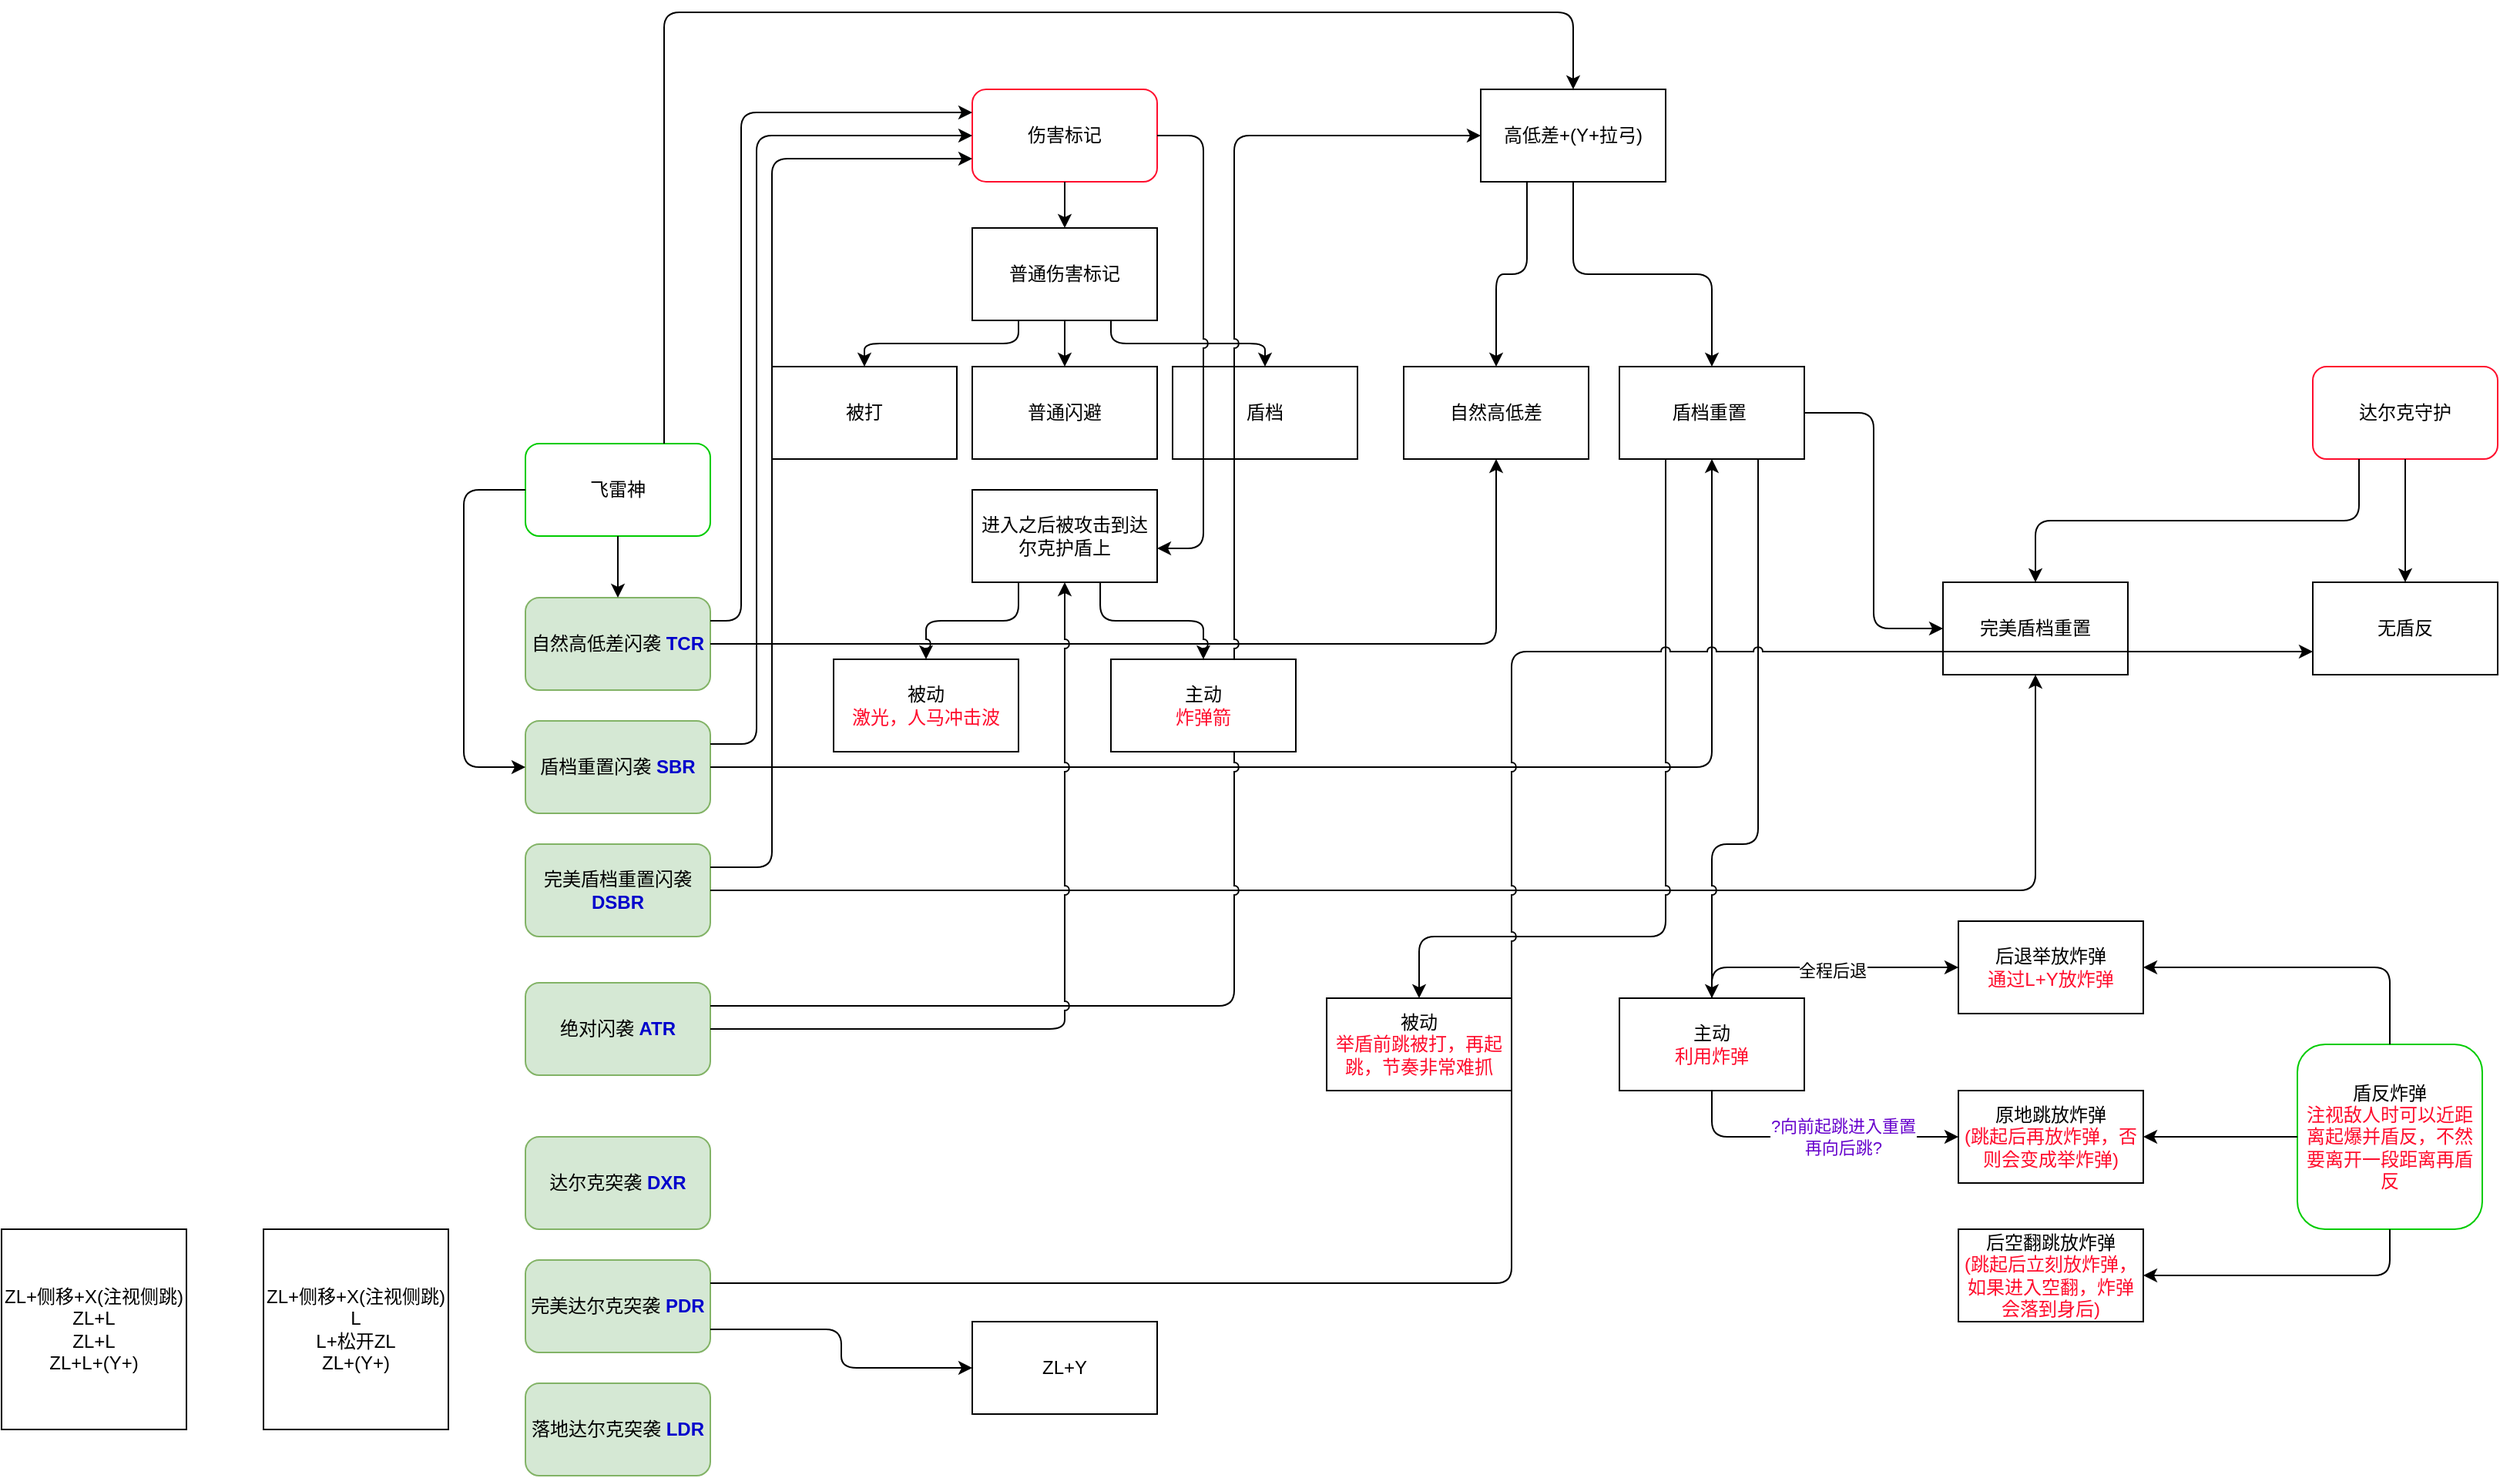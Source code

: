 <mxfile version="14.9.8" type="github">
  <diagram id="xsozCrFMCUInGNj29Tw-" name="Page-1">
    <mxGraphModel dx="2364" dy="922" grid="1" gridSize="10" guides="1" tooltips="1" connect="1" arrows="1" fold="1" page="1" pageScale="1" pageWidth="850" pageHeight="1100" math="0" shadow="0">
      <root>
        <mxCell id="0" />
        <mxCell id="1" parent="0" />
        <mxCell id="lfAO867idKvEuOiU2Tfm-1" value="飞雷神" style="rounded=1;whiteSpace=wrap;html=1;strokeColor=#00CC00;" vertex="1" parent="1">
          <mxGeometry x="-40" y="420" width="120" height="60" as="geometry" />
        </mxCell>
        <mxCell id="lfAO867idKvEuOiU2Tfm-2" value="伤害标记" style="rounded=1;whiteSpace=wrap;html=1;strokeWidth=1;strokeColor=#FF0D2D;" vertex="1" parent="1">
          <mxGeometry x="250" y="190" width="120" height="60" as="geometry" />
        </mxCell>
        <mxCell id="lfAO867idKvEuOiU2Tfm-3" value="普通伤害标记" style="rounded=0;whiteSpace=wrap;html=1;" vertex="1" parent="1">
          <mxGeometry x="250" y="280" width="120" height="60" as="geometry" />
        </mxCell>
        <mxCell id="lfAO867idKvEuOiU2Tfm-4" value="被打" style="rounded=0;whiteSpace=wrap;html=1;" vertex="1" parent="1">
          <mxGeometry x="120" y="370" width="120" height="60" as="geometry" />
        </mxCell>
        <mxCell id="lfAO867idKvEuOiU2Tfm-5" value="普通闪避" style="rounded=0;whiteSpace=wrap;html=1;" vertex="1" parent="1">
          <mxGeometry x="250" y="370" width="120" height="60" as="geometry" />
        </mxCell>
        <mxCell id="lfAO867idKvEuOiU2Tfm-6" value="盾档" style="rounded=0;whiteSpace=wrap;html=1;" vertex="1" parent="1">
          <mxGeometry x="380" y="370" width="120" height="60" as="geometry" />
        </mxCell>
        <mxCell id="lfAO867idKvEuOiU2Tfm-8" value="" style="edgeStyle=elbowEdgeStyle;elbow=vertical;endArrow=classic;html=1;entryX=0.5;entryY=0;entryDx=0;entryDy=0;exitX=0.5;exitY=1;exitDx=0;exitDy=0;" edge="1" parent="1" source="lfAO867idKvEuOiU2Tfm-2" target="lfAO867idKvEuOiU2Tfm-3">
          <mxGeometry width="50" height="50" relative="1" as="geometry">
            <mxPoint x="400" y="430" as="sourcePoint" />
            <mxPoint x="450" y="380" as="targetPoint" />
          </mxGeometry>
        </mxCell>
        <mxCell id="lfAO867idKvEuOiU2Tfm-9" value="" style="edgeStyle=elbowEdgeStyle;elbow=vertical;endArrow=classic;html=1;entryX=0.5;entryY=0;entryDx=0;entryDy=0;exitX=0.25;exitY=1;exitDx=0;exitDy=0;entryPerimeter=0;" edge="1" parent="1" source="lfAO867idKvEuOiU2Tfm-3" target="lfAO867idKvEuOiU2Tfm-4">
          <mxGeometry width="50" height="50" relative="1" as="geometry">
            <mxPoint x="530" y="360" as="sourcePoint" />
            <mxPoint x="450" y="410" as="targetPoint" />
          </mxGeometry>
        </mxCell>
        <mxCell id="lfAO867idKvEuOiU2Tfm-10" value="" style="edgeStyle=elbowEdgeStyle;elbow=vertical;endArrow=classic;html=1;entryX=0.5;entryY=0;entryDx=0;entryDy=0;exitX=0.75;exitY=1;exitDx=0;exitDy=0;" edge="1" parent="1" source="lfAO867idKvEuOiU2Tfm-3" target="lfAO867idKvEuOiU2Tfm-6">
          <mxGeometry width="50" height="50" relative="1" as="geometry">
            <mxPoint x="450" y="470" as="sourcePoint" />
            <mxPoint x="320" y="510" as="targetPoint" />
          </mxGeometry>
        </mxCell>
        <mxCell id="lfAO867idKvEuOiU2Tfm-11" value="" style="endArrow=classic;html=1;entryX=0.5;entryY=0;entryDx=0;entryDy=0;exitX=0.5;exitY=1;exitDx=0;exitDy=0;" edge="1" parent="1" source="lfAO867idKvEuOiU2Tfm-3" target="lfAO867idKvEuOiU2Tfm-5">
          <mxGeometry width="50" height="50" relative="1" as="geometry">
            <mxPoint x="400" y="430" as="sourcePoint" />
            <mxPoint x="450" y="380" as="targetPoint" />
          </mxGeometry>
        </mxCell>
        <mxCell id="lfAO867idKvEuOiU2Tfm-12" value="高低差+(Y+拉弓)" style="rounded=0;whiteSpace=wrap;html=1;" vertex="1" parent="1">
          <mxGeometry x="580" y="190" width="120" height="60" as="geometry" />
        </mxCell>
        <mxCell id="lfAO867idKvEuOiU2Tfm-14" value="" style="edgeStyle=segmentEdgeStyle;endArrow=classic;html=1;entryX=0.5;entryY=0;entryDx=0;entryDy=0;exitX=0.75;exitY=0;exitDx=0;exitDy=0;" edge="1" parent="1" source="lfAO867idKvEuOiU2Tfm-1" target="lfAO867idKvEuOiU2Tfm-12">
          <mxGeometry width="50" height="50" relative="1" as="geometry">
            <mxPoint x="60" y="550" as="sourcePoint" />
            <mxPoint x="370" y="370" as="targetPoint" />
            <Array as="points">
              <mxPoint x="50" y="140" />
              <mxPoint x="640" y="140" />
            </Array>
          </mxGeometry>
        </mxCell>
        <mxCell id="lfAO867idKvEuOiU2Tfm-15" value="自然高低差" style="rounded=0;whiteSpace=wrap;html=1;" vertex="1" parent="1">
          <mxGeometry x="530" y="370" width="120" height="60" as="geometry" />
        </mxCell>
        <mxCell id="lfAO867idKvEuOiU2Tfm-17" value="盾档重置&amp;nbsp;" style="rounded=0;whiteSpace=wrap;html=1;" vertex="1" parent="1">
          <mxGeometry x="670" y="370" width="120" height="60" as="geometry" />
        </mxCell>
        <mxCell id="lfAO867idKvEuOiU2Tfm-19" value="完美盾档重置" style="rounded=0;whiteSpace=wrap;html=1;" vertex="1" parent="1">
          <mxGeometry x="880" y="510" width="120" height="60" as="geometry" />
        </mxCell>
        <mxCell id="lfAO867idKvEuOiU2Tfm-21" value="达尔克守护" style="rounded=1;whiteSpace=wrap;html=1;shadow=0;strokeWidth=1;strokeColor=#FF0D2D;" vertex="1" parent="1">
          <mxGeometry x="1120" y="370" width="120" height="60" as="geometry" />
        </mxCell>
        <mxCell id="lfAO867idKvEuOiU2Tfm-22" value="" style="edgeStyle=elbowEdgeStyle;elbow=vertical;endArrow=classic;html=1;exitX=0.25;exitY=1;exitDx=0;exitDy=0;entryX=0.5;entryY=0;entryDx=0;entryDy=0;" edge="1" parent="1" source="lfAO867idKvEuOiU2Tfm-21" target="lfAO867idKvEuOiU2Tfm-19">
          <mxGeometry width="50" height="50" relative="1" as="geometry">
            <mxPoint x="510" y="550" as="sourcePoint" />
            <mxPoint x="560" y="500" as="targetPoint" />
            <Array as="points" />
          </mxGeometry>
        </mxCell>
        <mxCell id="lfAO867idKvEuOiU2Tfm-23" value="被动&lt;br&gt;&lt;font color=&quot;#ff0d2d&quot;&gt;举盾前跳被打，再起跳，节奏非常难抓&lt;/font&gt;" style="rounded=0;whiteSpace=wrap;html=1;" vertex="1" parent="1">
          <mxGeometry x="480" y="780" width="120" height="60" as="geometry" />
        </mxCell>
        <mxCell id="lfAO867idKvEuOiU2Tfm-24" value="主动&lt;br&gt;&lt;font color=&quot;#ff0d2d&quot;&gt;利用炸弹&lt;/font&gt;" style="rounded=0;whiteSpace=wrap;html=1;" vertex="1" parent="1">
          <mxGeometry x="670" y="780" width="120" height="60" as="geometry" />
        </mxCell>
        <mxCell id="lfAO867idKvEuOiU2Tfm-25" value="原地跳放炸弹&lt;br&gt;&lt;font color=&quot;#ff0d2d&quot;&gt;(跳起后再放炸弹，否则会变成举炸弹)&lt;/font&gt;" style="rounded=0;whiteSpace=wrap;html=1;" vertex="1" parent="1">
          <mxGeometry x="890" y="840" width="120" height="60" as="geometry" />
        </mxCell>
        <mxCell id="lfAO867idKvEuOiU2Tfm-26" value="后退举放炸弹&lt;br&gt;&lt;font color=&quot;#ff0d2d&quot;&gt;通过L+Y放炸弹&lt;/font&gt;" style="rounded=0;whiteSpace=wrap;html=1;" vertex="1" parent="1">
          <mxGeometry x="890" y="730" width="120" height="60" as="geometry" />
        </mxCell>
        <mxCell id="lfAO867idKvEuOiU2Tfm-27" value="" style="edgeStyle=elbowEdgeStyle;elbow=vertical;endArrow=classic;html=1;entryX=0;entryY=0.5;entryDx=0;entryDy=0;exitX=0.5;exitY=0;exitDx=0;exitDy=0;" edge="1" parent="1" source="lfAO867idKvEuOiU2Tfm-24" target="lfAO867idKvEuOiU2Tfm-26">
          <mxGeometry width="50" height="50" relative="1" as="geometry">
            <mxPoint x="760" y="840" as="sourcePoint" />
            <mxPoint x="640" y="690" as="targetPoint" />
            <Array as="points">
              <mxPoint x="870" y="760" />
            </Array>
          </mxGeometry>
        </mxCell>
        <mxCell id="lfAO867idKvEuOiU2Tfm-35" value="全程后退" style="edgeLabel;html=1;align=center;verticalAlign=middle;resizable=0;points=[];" vertex="1" connectable="0" parent="lfAO867idKvEuOiU2Tfm-27">
          <mxGeometry x="0.089" y="-2" relative="1" as="geometry">
            <mxPoint as="offset" />
          </mxGeometry>
        </mxCell>
        <mxCell id="lfAO867idKvEuOiU2Tfm-28" value="" style="edgeStyle=elbowEdgeStyle;elbow=vertical;endArrow=classic;html=1;entryX=0;entryY=0.5;entryDx=0;entryDy=0;exitX=0.5;exitY=1;exitDx=0;exitDy=0;" edge="1" parent="1" source="lfAO867idKvEuOiU2Tfm-24" target="lfAO867idKvEuOiU2Tfm-25">
          <mxGeometry width="50" height="50" relative="1" as="geometry">
            <mxPoint x="770" y="850" as="sourcePoint" />
            <mxPoint x="830" y="890" as="targetPoint" />
            <Array as="points">
              <mxPoint x="840" y="870" />
            </Array>
          </mxGeometry>
        </mxCell>
        <mxCell id="lfAO867idKvEuOiU2Tfm-36" value="&lt;font color=&quot;#6600cc&quot;&gt;?向前起跳进入重置&lt;br&gt;再向后跳?&lt;/font&gt;" style="edgeLabel;html=1;align=center;verticalAlign=middle;resizable=0;points=[];" vertex="1" connectable="0" parent="lfAO867idKvEuOiU2Tfm-28">
          <mxGeometry x="0.21" relative="1" as="geometry">
            <mxPoint as="offset" />
          </mxGeometry>
        </mxCell>
        <mxCell id="lfAO867idKvEuOiU2Tfm-29" value="盾反炸弹&lt;br&gt;&lt;font color=&quot;#ff0d2d&quot;&gt;注视敌人时可以近距离起爆并盾反，不然要离开一段距离再盾反&lt;/font&gt;" style="rounded=1;whiteSpace=wrap;html=1;strokeColor=#00CC00;" vertex="1" parent="1">
          <mxGeometry x="1110" y="810" width="120" height="120" as="geometry" />
        </mxCell>
        <mxCell id="lfAO867idKvEuOiU2Tfm-30" value="" style="edgeStyle=elbowEdgeStyle;elbow=vertical;endArrow=classic;html=1;entryX=1;entryY=0.5;entryDx=0;entryDy=0;exitX=0.5;exitY=0;exitDx=0;exitDy=0;" edge="1" parent="1" source="lfAO867idKvEuOiU2Tfm-29" target="lfAO867idKvEuOiU2Tfm-26">
          <mxGeometry width="50" height="50" relative="1" as="geometry">
            <mxPoint x="740" y="790" as="sourcePoint" />
            <mxPoint x="900" y="770" as="targetPoint" />
            <Array as="points">
              <mxPoint x="1090" y="760" />
            </Array>
          </mxGeometry>
        </mxCell>
        <mxCell id="lfAO867idKvEuOiU2Tfm-31" value="后空翻跳放炸弹&lt;br&gt;&lt;font color=&quot;#ff0d2d&quot;&gt;(跳起后立刻放炸弹，如果进入空翻，炸弹会落到身后)&lt;/font&gt;" style="rounded=0;whiteSpace=wrap;html=1;" vertex="1" parent="1">
          <mxGeometry x="890" y="930" width="120" height="60" as="geometry" />
        </mxCell>
        <mxCell id="lfAO867idKvEuOiU2Tfm-33" value="" style="edgeStyle=elbowEdgeStyle;elbow=horizontal;endArrow=classic;html=1;exitX=0;exitY=0.5;exitDx=0;exitDy=0;entryX=1;entryY=0.5;entryDx=0;entryDy=0;" edge="1" parent="1" source="lfAO867idKvEuOiU2Tfm-29" target="lfAO867idKvEuOiU2Tfm-25">
          <mxGeometry width="50" height="50" relative="1" as="geometry">
            <mxPoint x="790" y="710" as="sourcePoint" />
            <mxPoint x="840" y="660" as="targetPoint" />
          </mxGeometry>
        </mxCell>
        <mxCell id="lfAO867idKvEuOiU2Tfm-34" value="" style="edgeStyle=elbowEdgeStyle;elbow=vertical;endArrow=classic;html=1;exitX=0.5;exitY=1;exitDx=0;exitDy=0;entryX=1;entryY=0.5;entryDx=0;entryDy=0;" edge="1" parent="1" source="lfAO867idKvEuOiU2Tfm-29" target="lfAO867idKvEuOiU2Tfm-31">
          <mxGeometry width="50" height="50" relative="1" as="geometry">
            <mxPoint x="790" y="710" as="sourcePoint" />
            <mxPoint x="840" y="660" as="targetPoint" />
            <Array as="points">
              <mxPoint x="1090" y="960" />
            </Array>
          </mxGeometry>
        </mxCell>
        <mxCell id="lfAO867idKvEuOiU2Tfm-37" value="无盾反" style="rounded=0;whiteSpace=wrap;html=1;" vertex="1" parent="1">
          <mxGeometry x="1120" y="510" width="120" height="60" as="geometry" />
        </mxCell>
        <mxCell id="lfAO867idKvEuOiU2Tfm-38" value="" style="endArrow=classic;html=1;entryX=0.5;entryY=0;entryDx=0;entryDy=0;exitX=0.5;exitY=1;exitDx=0;exitDy=0;" edge="1" parent="1" source="lfAO867idKvEuOiU2Tfm-21" target="lfAO867idKvEuOiU2Tfm-37">
          <mxGeometry width="50" height="50" relative="1" as="geometry">
            <mxPoint x="710" y="600" as="sourcePoint" />
            <mxPoint x="760" y="550" as="targetPoint" />
          </mxGeometry>
        </mxCell>
        <mxCell id="lfAO867idKvEuOiU2Tfm-39" value="绝对闪袭 &lt;b&gt;&lt;font color=&quot;#0000cc&quot;&gt;AT&lt;/font&gt;&lt;/b&gt;&lt;font color=&quot;#0000cc&quot;&gt;&lt;b&gt;R&lt;/b&gt;&lt;/font&gt;" style="rounded=1;whiteSpace=wrap;html=1;fillColor=#d5e8d4;strokeColor=#82b366;" vertex="1" parent="1">
          <mxGeometry x="-40" y="770" width="120" height="60" as="geometry" />
        </mxCell>
        <mxCell id="lfAO867idKvEuOiU2Tfm-40" value="自然高低差闪袭 &lt;b&gt;&lt;font color=&quot;#0000cc&quot;&gt;TC&lt;/font&gt;&lt;/b&gt;&lt;font color=&quot;#0000cc&quot;&gt;&lt;b&gt;R&lt;/b&gt;&lt;/font&gt;" style="rounded=1;whiteSpace=wrap;html=1;fillColor=#d5e8d4;strokeColor=#82b366;" vertex="1" parent="1">
          <mxGeometry x="-40" y="520" width="120" height="60" as="geometry" />
        </mxCell>
        <mxCell id="lfAO867idKvEuOiU2Tfm-42" value="盾档重置闪袭 &lt;b&gt;&lt;font color=&quot;#0000cc&quot;&gt;SB&lt;/font&gt;&lt;/b&gt;&lt;font color=&quot;#0000cc&quot;&gt;&lt;b&gt;R&lt;/b&gt;&lt;/font&gt;" style="rounded=1;whiteSpace=wrap;html=1;fillColor=#d5e8d4;strokeColor=#82b366;" vertex="1" parent="1">
          <mxGeometry x="-40" y="600" width="120" height="60" as="geometry" />
        </mxCell>
        <mxCell id="lfAO867idKvEuOiU2Tfm-43" value="完美盾档重置闪袭 &lt;br&gt;&lt;b&gt;&lt;font color=&quot;#0000cc&quot;&gt;D&lt;/font&gt;&lt;/b&gt;&lt;b&gt;&lt;font color=&quot;#0000cc&quot;&gt;SB&lt;/font&gt;&lt;/b&gt;&lt;font color=&quot;#0000cc&quot;&gt;&lt;b&gt;R&lt;/b&gt;&lt;/font&gt;" style="rounded=1;whiteSpace=wrap;html=1;fillColor=#d5e8d4;strokeColor=#82b366;" vertex="1" parent="1">
          <mxGeometry x="-40" y="680" width="120" height="60" as="geometry" />
        </mxCell>
        <mxCell id="lfAO867idKvEuOiU2Tfm-45" value="" style="edgeStyle=elbowEdgeStyle;elbow=horizontal;endArrow=classic;html=1;exitX=1;exitY=0.5;exitDx=0;exitDy=0;entryX=0.5;entryY=1;entryDx=0;entryDy=0;" edge="1" parent="1" source="lfAO867idKvEuOiU2Tfm-40" target="lfAO867idKvEuOiU2Tfm-15">
          <mxGeometry width="50" height="50" relative="1" as="geometry">
            <mxPoint x="280" y="570" as="sourcePoint" />
            <mxPoint x="360" y="520" as="targetPoint" />
            <Array as="points">
              <mxPoint x="590" y="490" />
            </Array>
          </mxGeometry>
        </mxCell>
        <mxCell id="lfAO867idKvEuOiU2Tfm-46" value="" style="edgeStyle=elbowEdgeStyle;elbow=horizontal;endArrow=classic;html=1;exitX=1;exitY=0.5;exitDx=0;exitDy=0;entryX=0.5;entryY=1;entryDx=0;entryDy=0;" edge="1" parent="1" source="lfAO867idKvEuOiU2Tfm-42" target="lfAO867idKvEuOiU2Tfm-17">
          <mxGeometry width="50" height="50" relative="1" as="geometry">
            <mxPoint x="-80" y="590" as="sourcePoint" />
            <mxPoint x="440" y="545" as="targetPoint" />
            <Array as="points">
              <mxPoint x="730" y="560" />
            </Array>
          </mxGeometry>
        </mxCell>
        <mxCell id="lfAO867idKvEuOiU2Tfm-47" value="" style="edgeStyle=elbowEdgeStyle;elbow=vertical;endArrow=classic;html=1;entryX=0.5;entryY=0;entryDx=0;entryDy=0;exitX=0.25;exitY=1;exitDx=0;exitDy=0;" edge="1" parent="1" source="lfAO867idKvEuOiU2Tfm-12" target="lfAO867idKvEuOiU2Tfm-15">
          <mxGeometry width="50" height="50" relative="1" as="geometry">
            <mxPoint x="440" y="420" as="sourcePoint" />
            <mxPoint x="490" y="370" as="targetPoint" />
          </mxGeometry>
        </mxCell>
        <mxCell id="lfAO867idKvEuOiU2Tfm-48" value="" style="edgeStyle=elbowEdgeStyle;elbow=vertical;endArrow=classic;html=1;entryX=0.5;entryY=0;entryDx=0;entryDy=0;exitX=0.5;exitY=1;exitDx=0;exitDy=0;" edge="1" parent="1" source="lfAO867idKvEuOiU2Tfm-12" target="lfAO867idKvEuOiU2Tfm-17">
          <mxGeometry width="50" height="50" relative="1" as="geometry">
            <mxPoint x="620" y="260" as="sourcePoint" />
            <mxPoint x="600" y="380" as="targetPoint" />
          </mxGeometry>
        </mxCell>
        <mxCell id="lfAO867idKvEuOiU2Tfm-49" value="" style="edgeStyle=elbowEdgeStyle;elbow=horizontal;endArrow=classic;html=1;exitX=1;exitY=0.5;exitDx=0;exitDy=0;entryX=0;entryY=0.5;entryDx=0;entryDy=0;" edge="1" parent="1" source="lfAO867idKvEuOiU2Tfm-17" target="lfAO867idKvEuOiU2Tfm-19">
          <mxGeometry width="50" height="50" relative="1" as="geometry">
            <mxPoint x="860" y="510" as="sourcePoint" />
            <mxPoint x="835" y="560" as="targetPoint" />
          </mxGeometry>
        </mxCell>
        <mxCell id="lfAO867idKvEuOiU2Tfm-50" value="" style="endArrow=classic;html=1;exitX=0.5;exitY=1;exitDx=0;exitDy=0;entryX=0.5;entryY=0;entryDx=0;entryDy=0;" edge="1" parent="1" source="lfAO867idKvEuOiU2Tfm-1" target="lfAO867idKvEuOiU2Tfm-40">
          <mxGeometry width="50" height="50" relative="1" as="geometry">
            <mxPoint x="270" y="540" as="sourcePoint" />
            <mxPoint x="320" y="490" as="targetPoint" />
          </mxGeometry>
        </mxCell>
        <mxCell id="lfAO867idKvEuOiU2Tfm-51" value="" style="edgeStyle=elbowEdgeStyle;elbow=horizontal;endArrow=classic;html=1;exitX=0;exitY=0.5;exitDx=0;exitDy=0;entryX=0;entryY=0.5;entryDx=0;entryDy=0;" edge="1" parent="1" source="lfAO867idKvEuOiU2Tfm-1" target="lfAO867idKvEuOiU2Tfm-42">
          <mxGeometry width="50" height="50" relative="1" as="geometry">
            <mxPoint x="270" y="600" as="sourcePoint" />
            <mxPoint x="320" y="550" as="targetPoint" />
            <Array as="points">
              <mxPoint x="-80" y="540" />
            </Array>
          </mxGeometry>
        </mxCell>
        <mxCell id="lfAO867idKvEuOiU2Tfm-52" value="" style="edgeStyle=elbowEdgeStyle;elbow=vertical;endArrow=classic;html=1;entryX=0.5;entryY=1;entryDx=0;entryDy=0;exitX=1;exitY=0.5;exitDx=0;exitDy=0;jumpStyle=arc;" edge="1" parent="1" source="lfAO867idKvEuOiU2Tfm-43" target="lfAO867idKvEuOiU2Tfm-19">
          <mxGeometry width="50" height="50" relative="1" as="geometry">
            <mxPoint x="450" y="600" as="sourcePoint" />
            <mxPoint x="500" y="550" as="targetPoint" />
            <Array as="points">
              <mxPoint x="510" y="710" />
            </Array>
          </mxGeometry>
        </mxCell>
        <mxCell id="lfAO867idKvEuOiU2Tfm-53" value="" style="edgeStyle=elbowEdgeStyle;elbow=vertical;endArrow=classic;html=1;exitX=0.75;exitY=1;exitDx=0;exitDy=0;entryX=0.5;entryY=0;entryDx=0;entryDy=0;jumpStyle=arc;" edge="1" parent="1" source="lfAO867idKvEuOiU2Tfm-17" target="lfAO867idKvEuOiU2Tfm-24">
          <mxGeometry width="50" height="50" relative="1" as="geometry">
            <mxPoint x="680" y="690" as="sourcePoint" />
            <mxPoint x="730" y="640" as="targetPoint" />
            <Array as="points">
              <mxPoint x="750" y="680" />
            </Array>
          </mxGeometry>
        </mxCell>
        <mxCell id="lfAO867idKvEuOiU2Tfm-54" value="" style="edgeStyle=elbowEdgeStyle;elbow=vertical;endArrow=classic;html=1;exitX=0.25;exitY=1;exitDx=0;exitDy=0;entryX=0.5;entryY=0;entryDx=0;entryDy=0;jumpStyle=arc;" edge="1" parent="1" source="lfAO867idKvEuOiU2Tfm-17" target="lfAO867idKvEuOiU2Tfm-23">
          <mxGeometry width="50" height="50" relative="1" as="geometry">
            <mxPoint x="770" y="440" as="sourcePoint" />
            <mxPoint x="740" y="790" as="targetPoint" />
            <Array as="points">
              <mxPoint x="620" y="740" />
            </Array>
          </mxGeometry>
        </mxCell>
        <mxCell id="lfAO867idKvEuOiU2Tfm-55" value="达尔克突袭 &lt;b&gt;&lt;font color=&quot;#0000cc&quot;&gt;DXR&lt;/font&gt;&lt;/b&gt;" style="rounded=1;whiteSpace=wrap;html=1;fillColor=#d5e8d4;strokeColor=#82b366;" vertex="1" parent="1">
          <mxGeometry x="-40" y="870" width="120" height="60" as="geometry" />
        </mxCell>
        <mxCell id="lfAO867idKvEuOiU2Tfm-56" value="完美达尔克突袭 &lt;b&gt;&lt;font color=&quot;#0000cc&quot;&gt;PD&lt;/font&gt;&lt;/b&gt;&lt;font color=&quot;#0000cc&quot;&gt;&lt;b&gt;R&lt;/b&gt;&lt;/font&gt;" style="rounded=1;whiteSpace=wrap;html=1;fillColor=#d5e8d4;strokeColor=#82b366;" vertex="1" parent="1">
          <mxGeometry x="-40" y="950" width="120" height="60" as="geometry" />
        </mxCell>
        <mxCell id="lfAO867idKvEuOiU2Tfm-57" value="落地达尔克突袭 &lt;b&gt;&lt;font color=&quot;#0000cc&quot;&gt;LD&lt;/font&gt;&lt;/b&gt;&lt;font color=&quot;#0000cc&quot;&gt;&lt;b&gt;R&lt;/b&gt;&lt;/font&gt;" style="rounded=1;whiteSpace=wrap;html=1;fillColor=#d5e8d4;strokeColor=#82b366;" vertex="1" parent="1">
          <mxGeometry x="-40" y="1030" width="120" height="60" as="geometry" />
        </mxCell>
        <mxCell id="lfAO867idKvEuOiU2Tfm-60" value="" style="edgeStyle=elbowEdgeStyle;elbow=horizontal;endArrow=classic;html=1;entryX=0;entryY=0.5;entryDx=0;entryDy=0;exitX=1;exitY=0.25;exitDx=0;exitDy=0;jumpStyle=arc;" edge="1" parent="1" source="lfAO867idKvEuOiU2Tfm-39" target="lfAO867idKvEuOiU2Tfm-12">
          <mxGeometry width="50" height="50" relative="1" as="geometry">
            <mxPoint x="440" y="610" as="sourcePoint" />
            <mxPoint x="490" y="560" as="targetPoint" />
            <Array as="points">
              <mxPoint x="420" y="490" />
            </Array>
          </mxGeometry>
        </mxCell>
        <mxCell id="lfAO867idKvEuOiU2Tfm-61" value="进入之后被攻击到达尔克护盾上" style="rounded=0;whiteSpace=wrap;html=1;" vertex="1" parent="1">
          <mxGeometry x="250" y="450" width="120" height="60" as="geometry" />
        </mxCell>
        <mxCell id="lfAO867idKvEuOiU2Tfm-62" value="" style="edgeStyle=elbowEdgeStyle;elbow=horizontal;endArrow=classic;html=1;exitX=1;exitY=0.25;exitDx=0;exitDy=0;entryX=0;entryY=0.25;entryDx=0;entryDy=0;" edge="1" parent="1" source="lfAO867idKvEuOiU2Tfm-40" target="lfAO867idKvEuOiU2Tfm-2">
          <mxGeometry width="50" height="50" relative="1" as="geometry">
            <mxPoint x="370" y="610" as="sourcePoint" />
            <mxPoint x="420" y="560" as="targetPoint" />
            <Array as="points">
              <mxPoint x="100" y="380" />
            </Array>
          </mxGeometry>
        </mxCell>
        <mxCell id="lfAO867idKvEuOiU2Tfm-63" value="" style="edgeStyle=elbowEdgeStyle;elbow=horizontal;endArrow=classic;html=1;exitX=1;exitY=0.25;exitDx=0;exitDy=0;" edge="1" parent="1" source="lfAO867idKvEuOiU2Tfm-42">
          <mxGeometry width="50" height="50" relative="1" as="geometry">
            <mxPoint x="90" y="545" as="sourcePoint" />
            <mxPoint x="250" y="220" as="targetPoint" />
            <Array as="points">
              <mxPoint x="110" y="390" />
            </Array>
          </mxGeometry>
        </mxCell>
        <mxCell id="lfAO867idKvEuOiU2Tfm-64" value="" style="edgeStyle=elbowEdgeStyle;elbow=horizontal;endArrow=classic;html=1;exitX=1;exitY=0.25;exitDx=0;exitDy=0;entryX=0;entryY=0.75;entryDx=0;entryDy=0;" edge="1" parent="1" source="lfAO867idKvEuOiU2Tfm-43" target="lfAO867idKvEuOiU2Tfm-2">
          <mxGeometry width="50" height="50" relative="1" as="geometry">
            <mxPoint x="90" y="625" as="sourcePoint" />
            <mxPoint x="260" y="230" as="targetPoint" />
            <Array as="points">
              <mxPoint x="120" y="400" />
            </Array>
          </mxGeometry>
        </mxCell>
        <mxCell id="lfAO867idKvEuOiU2Tfm-65" value="" style="edgeStyle=elbowEdgeStyle;elbow=horizontal;endArrow=classic;html=1;exitX=1;exitY=0.5;exitDx=0;exitDy=0;entryX=1;entryY=0.633;entryDx=0;entryDy=0;entryPerimeter=0;jumpStyle=arc;" edge="1" parent="1" source="lfAO867idKvEuOiU2Tfm-2" target="lfAO867idKvEuOiU2Tfm-61">
          <mxGeometry width="50" height="50" relative="1" as="geometry">
            <mxPoint x="370" y="610" as="sourcePoint" />
            <mxPoint x="420" y="560" as="targetPoint" />
            <Array as="points">
              <mxPoint x="400" y="369" />
            </Array>
          </mxGeometry>
        </mxCell>
        <mxCell id="lfAO867idKvEuOiU2Tfm-66" value="被动&lt;br&gt;&lt;font color=&quot;#ff0d2d&quot;&gt;激光，人马冲击波&lt;/font&gt;" style="rounded=0;whiteSpace=wrap;html=1;" vertex="1" parent="1">
          <mxGeometry x="160" y="560" width="120" height="60" as="geometry" />
        </mxCell>
        <mxCell id="lfAO867idKvEuOiU2Tfm-67" value="主动&lt;br&gt;&lt;font color=&quot;#ff0d2d&quot;&gt;炸弹箭&lt;/font&gt;" style="rounded=0;whiteSpace=wrap;html=1;" vertex="1" parent="1">
          <mxGeometry x="340" y="560" width="120" height="60" as="geometry" />
        </mxCell>
        <mxCell id="lfAO867idKvEuOiU2Tfm-69" value="" style="edgeStyle=elbowEdgeStyle;elbow=vertical;endArrow=classic;html=1;exitX=0.692;exitY=1;exitDx=0;exitDy=0;exitPerimeter=0;entryX=0.5;entryY=0;entryDx=0;entryDy=0;jumpStyle=arc;" edge="1" parent="1" source="lfAO867idKvEuOiU2Tfm-61" target="lfAO867idKvEuOiU2Tfm-67">
          <mxGeometry width="50" height="50" relative="1" as="geometry">
            <mxPoint x="370" y="620" as="sourcePoint" />
            <mxPoint x="420" y="570" as="targetPoint" />
          </mxGeometry>
        </mxCell>
        <mxCell id="lfAO867idKvEuOiU2Tfm-70" value="" style="edgeStyle=elbowEdgeStyle;elbow=vertical;endArrow=classic;html=1;exitX=0.25;exitY=1;exitDx=0;exitDy=0;entryX=0.5;entryY=0;entryDx=0;entryDy=0;jumpStyle=arc;" edge="1" parent="1" source="lfAO867idKvEuOiU2Tfm-61" target="lfAO867idKvEuOiU2Tfm-66">
          <mxGeometry width="50" height="50" relative="1" as="geometry">
            <mxPoint x="343.04" y="520" as="sourcePoint" />
            <mxPoint x="410" y="570" as="targetPoint" />
          </mxGeometry>
        </mxCell>
        <mxCell id="lfAO867idKvEuOiU2Tfm-71" value="" style="edgeStyle=segmentEdgeStyle;endArrow=classic;html=1;exitX=1;exitY=0.5;exitDx=0;exitDy=0;entryX=0.5;entryY=1;entryDx=0;entryDy=0;jumpStyle=arc;" edge="1" parent="1" source="lfAO867idKvEuOiU2Tfm-39" target="lfAO867idKvEuOiU2Tfm-61">
          <mxGeometry width="50" height="50" relative="1" as="geometry">
            <mxPoint x="370" y="610" as="sourcePoint" />
            <mxPoint x="420" y="560" as="targetPoint" />
          </mxGeometry>
        </mxCell>
        <mxCell id="lfAO867idKvEuOiU2Tfm-72" value="" style="edgeStyle=elbowEdgeStyle;endArrow=classic;html=1;exitX=1;exitY=0.25;exitDx=0;exitDy=0;jumpStyle=arc;strokeOpacity=100;entryX=0;entryY=0.75;entryDx=0;entryDy=0;" edge="1" parent="1" source="lfAO867idKvEuOiU2Tfm-56" target="lfAO867idKvEuOiU2Tfm-37">
          <mxGeometry width="50" height="50" relative="1" as="geometry">
            <mxPoint x="420" y="850" as="sourcePoint" />
            <mxPoint x="1160" y="680" as="targetPoint" />
          </mxGeometry>
        </mxCell>
        <mxCell id="lfAO867idKvEuOiU2Tfm-76" value="ZL+Y" style="rounded=0;whiteSpace=wrap;html=1;" vertex="1" parent="1">
          <mxGeometry x="250" y="990" width="120" height="60" as="geometry" />
        </mxCell>
        <mxCell id="lfAO867idKvEuOiU2Tfm-77" value="" style="edgeStyle=elbowEdgeStyle;elbow=horizontal;endArrow=classic;html=1;exitX=1;exitY=0.75;exitDx=0;exitDy=0;entryX=0;entryY=0.5;entryDx=0;entryDy=0;" edge="1" parent="1" source="lfAO867idKvEuOiU2Tfm-56" target="lfAO867idKvEuOiU2Tfm-76">
          <mxGeometry width="50" height="50" relative="1" as="geometry">
            <mxPoint x="670" y="870" as="sourcePoint" />
            <mxPoint x="720" y="820" as="targetPoint" />
          </mxGeometry>
        </mxCell>
        <mxCell id="lfAO867idKvEuOiU2Tfm-78" value="ZL+侧移+X(注视侧跳)&lt;br&gt;L&lt;br&gt;L+松开ZL&lt;br&gt;ZL+(Y+)" style="rounded=0;whiteSpace=wrap;html=1;" vertex="1" parent="1">
          <mxGeometry x="-210" y="930" width="120" height="130" as="geometry" />
        </mxCell>
        <mxCell id="lfAO867idKvEuOiU2Tfm-79" value="ZL+侧移+X(注视侧跳)&lt;br&gt;ZL+L&lt;br&gt;ZL+L&lt;br&gt;ZL+L+(Y+)" style="rounded=0;whiteSpace=wrap;html=1;" vertex="1" parent="1">
          <mxGeometry x="-380" y="930" width="120" height="130" as="geometry" />
        </mxCell>
      </root>
    </mxGraphModel>
  </diagram>
</mxfile>

